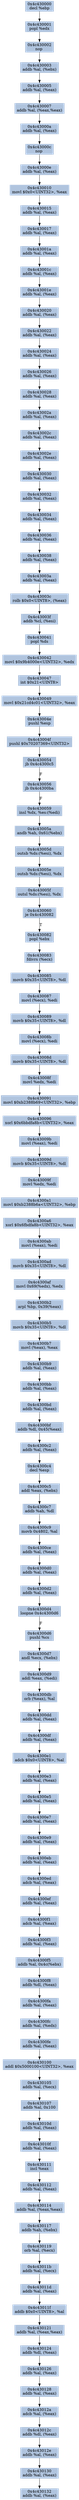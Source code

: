 digraph G {
node[shape=rectangle,style=filled,fillcolor=lightsteelblue,color=lightsteelblue]
bgcolor="transparent"
a0x4c430000decl_ebp[label="0x4c430000\ndecl %ebp"];
a0x4c430001popl_edx[label="0x4c430001\npopl %edx"];
a0x4c430002nop_[label="0x4c430002\nnop "];
a0x4c430003addb_al_ebx_[label="0x4c430003\naddb %al, (%ebx)"];
a0x4c430005addb_al_eax_[label="0x4c430005\naddb %al, (%eax)"];
a0x4c430007addb_al_eaxeax_[label="0x4c430007\naddb %al, (%eax,%eax)"];
a0x4c43000aaddb_al_eax_[label="0x4c43000a\naddb %al, (%eax)"];
a0x4c43000cnop_[label="0x4c43000c\nnop "];
a0x4c43000eaddb_al_eax_[label="0x4c43000e\naddb %al, (%eax)"];
a0x4c430010movl_0x0UINT32_eax[label="0x4c430010\nmovl $0x0<UINT32>, %eax"];
a0x4c430015addb_al_eax_[label="0x4c430015\naddb %al, (%eax)"];
a0x4c430017addb_al_eax_[label="0x4c430017\naddb %al, (%eax)"];
a0x4c43001aaddb_al_eax_[label="0x4c43001a\naddb %al, (%eax)"];
a0x4c43001caddb_al_eax_[label="0x4c43001c\naddb %al, (%eax)"];
a0x4c43001eaddb_al_eax_[label="0x4c43001e\naddb %al, (%eax)"];
a0x4c430020addb_al_eax_[label="0x4c430020\naddb %al, (%eax)"];
a0x4c430022addb_al_eax_[label="0x4c430022\naddb %al, (%eax)"];
a0x4c430024addb_al_eax_[label="0x4c430024\naddb %al, (%eax)"];
a0x4c430026addb_al_eax_[label="0x4c430026\naddb %al, (%eax)"];
a0x4c430028addb_al_eax_[label="0x4c430028\naddb %al, (%eax)"];
a0x4c43002aaddb_al_eax_[label="0x4c43002a\naddb %al, (%eax)"];
a0x4c43002caddb_al_eax_[label="0x4c43002c\naddb %al, (%eax)"];
a0x4c43002eaddb_al_eax_[label="0x4c43002e\naddb %al, (%eax)"];
a0x4c430030addb_al_eax_[label="0x4c430030\naddb %al, (%eax)"];
a0x4c430032addb_al_eax_[label="0x4c430032\naddb %al, (%eax)"];
a0x4c430034addb_al_eax_[label="0x4c430034\naddb %al, (%eax)"];
a0x4c430036addb_al_eax_[label="0x4c430036\naddb %al, (%eax)"];
a0x4c430038addb_al_eax_[label="0x4c430038\naddb %al, (%eax)"];
a0x4c43003aaddb_al_eax_[label="0x4c43003a\naddb %al, (%eax)"];
a0x4c43003crolb_0x0UINT8_eax_[label="0x4c43003c\nrolb $0x0<UINT8>, (%eax)"];
a0x4c43003faddb_cl_esi_[label="0x4c43003f\naddb %cl, (%esi)"];
a0x4c430041popl_ds[label="0x4c430041\npopl %ds"];
a0x4c430042movl_0x9b4000eUINT32_edx[label="0x4c430042\nmovl $0x9b4000e<UINT32>, %edx"];
a0x4c430047int_0x21UINT8[label="0x4c430047\nint $0x21<UINT8>"];
a0x4c430049movl_0x21cd4c01UINT32_eax[label="0x4c430049\nmovl $0x21cd4c01<UINT32>, %eax"];
a0x4c43004epushl_esp[label="0x4c43004e\npushl %esp"];
a0x4c43004fpushl_0x70207369UINT32[label="0x4c43004f\npushl $0x70207369<UINT32>"];
a0x4c430054jb_0x4c4300c5[label="0x4c430054\njb 0x4c4300c5"];
a0x4c430056jb_0x4c4300ba[label="0x4c430056\njb 0x4c4300ba"];
a0x4c430059insl_dx_es_edi_[label="0x4c430059\ninsl %dx, %es:(%edi)"];
a0x4c43005aandb_ah_0x61ebx_[label="0x4c43005a\nandb %ah, 0x61(%ebx)"];
a0x4c43005doutsb_ds_esi__dx[label="0x4c43005d\noutsb %ds:(%esi), %dx"];
a0x4c43005eoutsb_ds_esi__dx[label="0x4c43005e\noutsb %ds:(%esi), %dx"];
a0x4c43005foutsl_ds_esi__dx[label="0x4c43005f\noutsl %ds:(%esi), %dx"];
a0x4c430060je_0x4c430082[label="0x4c430060\nje 0x4c430082"];
a0x4c430082popl_ebx[label="0x4c430082\npopl %ebx"];
a0x4c430083fdivrs_ecx_[label="0x4c430083\nfdivrs (%ecx)"];
a0x4c430085movb_0x35UINT8_dl[label="0x4c430085\nmovb $0x35<UINT8>, %dl"];
a0x4c430087movl_ecx__edi[label="0x4c430087\nmovl (%ecx), %edi"];
a0x4c430089movb_0x35UINT8_dl[label="0x4c430089\nmovb $0x35<UINT8>, %dl"];
a0x4c43008bmovl_ecx__edi[label="0x4c43008b\nmovl (%ecx), %edi"];
a0x4c43008dmovb_0x35UINT8_dl[label="0x4c43008d\nmovb $0x35<UINT8>, %dl"];
a0x4c43008fmovl_edx_edi[label="0x4c43008f\nmovl %edx, %edi"];
a0x4c430091movl_0xb2388b69UINT32_ebp[label="0x4c430091\nmovl $0xb2388b69<UINT32>, %ebp"];
a0x4c430096xorl_0x6bbdfa8bUINT32_eax[label="0x4c430096\nxorl $0x6bbdfa8b<UINT32>, %eax"];
a0x4c43009bmovl_eax__edi[label="0x4c43009b\nmovl (%eax), %edi"];
a0x4c43009dmovb_0x35UINT8_dl[label="0x4c43009d\nmovb $0x35<UINT8>, %dl"];
a0x4c43009fmovl_edx_edi[label="0x4c43009f\nmovl %edx, %edi"];
a0x4c4300a1movl_0xb2388b6aUINT32_ebp[label="0x4c4300a1\nmovl $0xb2388b6a<UINT32>, %ebp"];
a0x4c4300a6xorl_0x6fbdfa8bUINT32_eax[label="0x4c4300a6\nxorl $0x6fbdfa8b<UINT32>, %eax"];
a0x4c4300abmovl_eax__edi[label="0x4c4300ab\nmovl (%eax), %edi"];
a0x4c4300admovb_0x35UINT8_dl[label="0x4c4300ad\nmovb $0x35<UINT8>, %dl"];
a0x4c4300afmovl_0x69edx__edx[label="0x4c4300af\nmovl 0x69(%edx), %edx"];
a0x4c4300b2arpl_bp_0x39eax_[label="0x4c4300b2\narpl %bp, 0x39(%eax)"];
a0x4c4300b5movb_0x35UINT8_dl[label="0x4c4300b5\nmovb $0x35<UINT8>, %dl"];
a0x4c4300b7movl_eax__eax[label="0x4c4300b7\nmovl (%eax), %eax"];
a0x4c4300b9addb_al_eax_[label="0x4c4300b9\naddb %al, (%eax)"];
a0x4c4300bbaddb_al_eax_[label="0x4c4300bb\naddb %al, (%eax)"];
a0x4c4300bdaddb_al_eax_[label="0x4c4300bd\naddb %al, (%eax)"];
a0x4c4300bfaddb_dl_0x45eax_[label="0x4c4300bf\naddb %dl, 0x45(%eax)"];
a0x4c4300c2addb_al_eax_[label="0x4c4300c2\naddb %al, (%eax)"];
a0x4c4300c4decl_esp[label="0x4c4300c4\ndecl %esp"];
a0x4c4300c5addl_eax_ebx_[label="0x4c4300c5\naddl %eax, (%ebx)"];
a0x4c4300c7addb_ah_dl[label="0x4c4300c7\naddb %ah, %dl"];
a0x4c4300c9movb_0x4802_al[label="0x4c4300c9\nmovb 0x4802, %al"];
a0x4c4300ceaddb_al_eax_[label="0x4c4300ce\naddb %al, (%eax)"];
a0x4c4300d0addb_al_eax_[label="0x4c4300d0\naddb %al, (%eax)"];
a0x4c4300d2addb_al_eax_[label="0x4c4300d2\naddb %al, (%eax)"];
a0x4c4300d4loopne_0x4c4300d6[label="0x4c4300d4\nloopne 0x4c4300d6"];
a0x4c4300d6pushl_cs[label="0x4c4300d6\npushl %cs"];
a0x4c4300d7andl_ecx_ebx_[label="0x4c4300d7\nandl %ecx, (%ebx)"];
a0x4c4300d9addl_eax_edi_[label="0x4c4300d9\naddl %eax, (%edi)"];
a0x4c4300dborb_eax__al[label="0x4c4300db\norb (%eax), %al"];
a0x4c4300ddaddb_al_eax_[label="0x4c4300dd\naddb %al, (%eax)"];
a0x4c4300dfaddb_al_eax_[label="0x4c4300df\naddb %al, (%eax)"];
a0x4c4300e1adcb_0x0UINT8_al[label="0x4c4300e1\nadcb $0x0<UINT8>, %al"];
a0x4c4300e3addb_al_eax_[label="0x4c4300e3\naddb %al, (%eax)"];
a0x4c4300e5addb_al_eax_[label="0x4c4300e5\naddb %al, (%eax)"];
a0x4c4300e7addb_al_eax_[label="0x4c4300e7\naddb %al, (%eax)"];
a0x4c4300e9addb_al_eax_[label="0x4c4300e9\naddb %al, (%eax)"];
a0x4c4300ebaddb_al_eax_[label="0x4c4300eb\naddb %al, (%eax)"];
a0x4c4300edadcb_al_eax_[label="0x4c4300ed\nadcb %al, (%eax)"];
a0x4c4300efaddb_al_eax_[label="0x4c4300ef\naddb %al, (%eax)"];
a0x4c4300f1adcb_al_eax_[label="0x4c4300f1\nadcb %al, (%eax)"];
a0x4c4300f3addb_al_eax_[label="0x4c4300f3\naddb %al, (%eax)"];
a0x4c4300f5addb_al_0x4cebx_[label="0x4c4300f5\naddb %al, 0x4c(%ebx)"];
a0x4c4300f8addb_dl_eax_[label="0x4c4300f8\naddb %dl, (%eax)"];
a0x4c4300faaddb_al_eax_[label="0x4c4300fa\naddb %al, (%eax)"];
a0x4c4300fcaddb_al_edx_[label="0x4c4300fc\naddb %al, (%edx)"];
a0x4c4300feaddb_al_eax_[label="0x4c4300fe\naddb %al, (%eax)"];
a0x4c430100addl_0x5000100UINT32_eax[label="0x4c430100\naddl $0x5000100<UINT32>, %eax"];
a0x4c430105addb_al_ecx_[label="0x4c430105\naddb %al, (%ecx)"];
a0x4c430107addb_al_0x100[label="0x4c430107\naddb %al, 0x100"];
a0x4c43010daddb_al_eax_[label="0x4c43010d\naddb %al, (%eax)"];
a0x4c43010faddb_al_eax_[label="0x4c43010f\naddb %al, (%eax)"];
a0x4c430111incl_eax[label="0x4c430111\nincl %eax"];
a0x4c430112addb_al_eax_[label="0x4c430112\naddb %al, (%eax)"];
a0x4c430114addb_al_eaxeax_[label="0x4c430114\naddb %al, (%eax,%eax)"];
a0x4c430117addb_ah_ebx_[label="0x4c430117\naddb %ah, (%ebx)"];
a0x4c430119orb_al_ecx_[label="0x4c430119\norb %al, (%ecx)"];
a0x4c43011baddb_al_ecx_[label="0x4c43011b\naddb %al, (%ecx)"];
a0x4c43011daddb_al_eax_[label="0x4c43011d\naddb %al, (%eax)"];
a0x4c43011faddb_0x0UINT8_al[label="0x4c43011f\naddb $0x0<UINT8>, %al"];
a0x4c430121addb_al_eaxeax_[label="0x4c430121\naddb %al, (%eax,%eax)"];
a0x4c430124addb_dl_eax_[label="0x4c430124\naddb %dl, (%eax)"];
a0x4c430126addb_al_eax_[label="0x4c430126\naddb %al, (%eax)"];
a0x4c430128addb_al_eax_[label="0x4c430128\naddb %al, (%eax)"];
a0x4c43012aadcb_al_eax_[label="0x4c43012a\nadcb %al, (%eax)"];
a0x4c43012caddb_dl_eax_[label="0x4c43012c\naddb %dl, (%eax)"];
a0x4c43012eaddb_al_eax_[label="0x4c43012e\naddb %al, (%eax)"];
a0x4c430130addb_al_eax_[label="0x4c430130\naddb %al, (%eax)"];
a0x4c430132addb_al_eax_[label="0x4c430132\naddb %al, (%eax)"];
a0x4c430000decl_ebp -> a0x4c430001popl_edx [color="#000000"];
a0x4c430001popl_edx -> a0x4c430002nop_ [color="#000000"];
a0x4c430002nop_ -> a0x4c430003addb_al_ebx_ [color="#000000"];
a0x4c430003addb_al_ebx_ -> a0x4c430005addb_al_eax_ [color="#000000"];
a0x4c430005addb_al_eax_ -> a0x4c430007addb_al_eaxeax_ [color="#000000"];
a0x4c430007addb_al_eaxeax_ -> a0x4c43000aaddb_al_eax_ [color="#000000"];
a0x4c43000aaddb_al_eax_ -> a0x4c43000cnop_ [color="#000000"];
a0x4c43000cnop_ -> a0x4c43000eaddb_al_eax_ [color="#000000"];
a0x4c43000eaddb_al_eax_ -> a0x4c430010movl_0x0UINT32_eax [color="#000000"];
a0x4c430010movl_0x0UINT32_eax -> a0x4c430015addb_al_eax_ [color="#000000"];
a0x4c430015addb_al_eax_ -> a0x4c430017addb_al_eax_ [color="#000000"];
a0x4c430017addb_al_eax_ -> a0x4c43001aaddb_al_eax_ [color="#000000"];
a0x4c43001aaddb_al_eax_ -> a0x4c43001caddb_al_eax_ [color="#000000"];
a0x4c43001caddb_al_eax_ -> a0x4c43001eaddb_al_eax_ [color="#000000"];
a0x4c43001eaddb_al_eax_ -> a0x4c430020addb_al_eax_ [color="#000000"];
a0x4c430020addb_al_eax_ -> a0x4c430022addb_al_eax_ [color="#000000"];
a0x4c430022addb_al_eax_ -> a0x4c430024addb_al_eax_ [color="#000000"];
a0x4c430024addb_al_eax_ -> a0x4c430026addb_al_eax_ [color="#000000"];
a0x4c430026addb_al_eax_ -> a0x4c430028addb_al_eax_ [color="#000000"];
a0x4c430028addb_al_eax_ -> a0x4c43002aaddb_al_eax_ [color="#000000"];
a0x4c43002aaddb_al_eax_ -> a0x4c43002caddb_al_eax_ [color="#000000"];
a0x4c43002caddb_al_eax_ -> a0x4c43002eaddb_al_eax_ [color="#000000"];
a0x4c43002eaddb_al_eax_ -> a0x4c430030addb_al_eax_ [color="#000000"];
a0x4c430030addb_al_eax_ -> a0x4c430032addb_al_eax_ [color="#000000"];
a0x4c430032addb_al_eax_ -> a0x4c430034addb_al_eax_ [color="#000000"];
a0x4c430034addb_al_eax_ -> a0x4c430036addb_al_eax_ [color="#000000"];
a0x4c430036addb_al_eax_ -> a0x4c430038addb_al_eax_ [color="#000000"];
a0x4c430038addb_al_eax_ -> a0x4c43003aaddb_al_eax_ [color="#000000"];
a0x4c43003aaddb_al_eax_ -> a0x4c43003crolb_0x0UINT8_eax_ [color="#000000"];
a0x4c43003crolb_0x0UINT8_eax_ -> a0x4c43003faddb_cl_esi_ [color="#000000"];
a0x4c43003faddb_cl_esi_ -> a0x4c430041popl_ds [color="#000000"];
a0x4c430041popl_ds -> a0x4c430042movl_0x9b4000eUINT32_edx [color="#000000"];
a0x4c430042movl_0x9b4000eUINT32_edx -> a0x4c430047int_0x21UINT8 [color="#000000"];
a0x4c430047int_0x21UINT8 -> a0x4c430049movl_0x21cd4c01UINT32_eax [color="#000000"];
a0x4c430049movl_0x21cd4c01UINT32_eax -> a0x4c43004epushl_esp [color="#000000"];
a0x4c43004epushl_esp -> a0x4c43004fpushl_0x70207369UINT32 [color="#000000"];
a0x4c43004fpushl_0x70207369UINT32 -> a0x4c430054jb_0x4c4300c5 [color="#000000"];
a0x4c430054jb_0x4c4300c5 -> a0x4c430056jb_0x4c4300ba [color="#000000",label="F"];
a0x4c430056jb_0x4c4300ba -> a0x4c430059insl_dx_es_edi_ [color="#000000",label="F"];
a0x4c430059insl_dx_es_edi_ -> a0x4c43005aandb_ah_0x61ebx_ [color="#000000"];
a0x4c43005aandb_ah_0x61ebx_ -> a0x4c43005doutsb_ds_esi__dx [color="#000000"];
a0x4c43005doutsb_ds_esi__dx -> a0x4c43005eoutsb_ds_esi__dx [color="#000000"];
a0x4c43005eoutsb_ds_esi__dx -> a0x4c43005foutsl_ds_esi__dx [color="#000000"];
a0x4c43005foutsl_ds_esi__dx -> a0x4c430060je_0x4c430082 [color="#000000"];
a0x4c430060je_0x4c430082 -> a0x4c430082popl_ebx [color="#000000",label="T"];
a0x4c430082popl_ebx -> a0x4c430083fdivrs_ecx_ [color="#000000"];
a0x4c430083fdivrs_ecx_ -> a0x4c430085movb_0x35UINT8_dl [color="#000000"];
a0x4c430085movb_0x35UINT8_dl -> a0x4c430087movl_ecx__edi [color="#000000"];
a0x4c430087movl_ecx__edi -> a0x4c430089movb_0x35UINT8_dl [color="#000000"];
a0x4c430089movb_0x35UINT8_dl -> a0x4c43008bmovl_ecx__edi [color="#000000"];
a0x4c43008bmovl_ecx__edi -> a0x4c43008dmovb_0x35UINT8_dl [color="#000000"];
a0x4c43008dmovb_0x35UINT8_dl -> a0x4c43008fmovl_edx_edi [color="#000000"];
a0x4c43008fmovl_edx_edi -> a0x4c430091movl_0xb2388b69UINT32_ebp [color="#000000"];
a0x4c430091movl_0xb2388b69UINT32_ebp -> a0x4c430096xorl_0x6bbdfa8bUINT32_eax [color="#000000"];
a0x4c430096xorl_0x6bbdfa8bUINT32_eax -> a0x4c43009bmovl_eax__edi [color="#000000"];
a0x4c43009bmovl_eax__edi -> a0x4c43009dmovb_0x35UINT8_dl [color="#000000"];
a0x4c43009dmovb_0x35UINT8_dl -> a0x4c43009fmovl_edx_edi [color="#000000"];
a0x4c43009fmovl_edx_edi -> a0x4c4300a1movl_0xb2388b6aUINT32_ebp [color="#000000"];
a0x4c4300a1movl_0xb2388b6aUINT32_ebp -> a0x4c4300a6xorl_0x6fbdfa8bUINT32_eax [color="#000000"];
a0x4c4300a6xorl_0x6fbdfa8bUINT32_eax -> a0x4c4300abmovl_eax__edi [color="#000000"];
a0x4c4300abmovl_eax__edi -> a0x4c4300admovb_0x35UINT8_dl [color="#000000"];
a0x4c4300admovb_0x35UINT8_dl -> a0x4c4300afmovl_0x69edx__edx [color="#000000"];
a0x4c4300afmovl_0x69edx__edx -> a0x4c4300b2arpl_bp_0x39eax_ [color="#000000"];
a0x4c4300b2arpl_bp_0x39eax_ -> a0x4c4300b5movb_0x35UINT8_dl [color="#000000"];
a0x4c4300b5movb_0x35UINT8_dl -> a0x4c4300b7movl_eax__eax [color="#000000"];
a0x4c4300b7movl_eax__eax -> a0x4c4300b9addb_al_eax_ [color="#000000"];
a0x4c4300b9addb_al_eax_ -> a0x4c4300bbaddb_al_eax_ [color="#000000"];
a0x4c4300bbaddb_al_eax_ -> a0x4c4300bdaddb_al_eax_ [color="#000000"];
a0x4c4300bdaddb_al_eax_ -> a0x4c4300bfaddb_dl_0x45eax_ [color="#000000"];
a0x4c4300bfaddb_dl_0x45eax_ -> a0x4c4300c2addb_al_eax_ [color="#000000"];
a0x4c4300c2addb_al_eax_ -> a0x4c4300c4decl_esp [color="#000000"];
a0x4c4300c4decl_esp -> a0x4c4300c5addl_eax_ebx_ [color="#000000"];
a0x4c4300c5addl_eax_ebx_ -> a0x4c4300c7addb_ah_dl [color="#000000"];
a0x4c4300c7addb_ah_dl -> a0x4c4300c9movb_0x4802_al [color="#000000"];
a0x4c4300c9movb_0x4802_al -> a0x4c4300ceaddb_al_eax_ [color="#000000"];
a0x4c4300ceaddb_al_eax_ -> a0x4c4300d0addb_al_eax_ [color="#000000"];
a0x4c4300d0addb_al_eax_ -> a0x4c4300d2addb_al_eax_ [color="#000000"];
a0x4c4300d2addb_al_eax_ -> a0x4c4300d4loopne_0x4c4300d6 [color="#000000"];
a0x4c4300d4loopne_0x4c4300d6 -> a0x4c4300d6pushl_cs [color="#000000",label="F"];
a0x4c4300d6pushl_cs -> a0x4c4300d7andl_ecx_ebx_ [color="#000000"];
a0x4c4300d7andl_ecx_ebx_ -> a0x4c4300d9addl_eax_edi_ [color="#000000"];
a0x4c4300d9addl_eax_edi_ -> a0x4c4300dborb_eax__al [color="#000000"];
a0x4c4300dborb_eax__al -> a0x4c4300ddaddb_al_eax_ [color="#000000"];
a0x4c4300ddaddb_al_eax_ -> a0x4c4300dfaddb_al_eax_ [color="#000000"];
a0x4c4300dfaddb_al_eax_ -> a0x4c4300e1adcb_0x0UINT8_al [color="#000000"];
a0x4c4300e1adcb_0x0UINT8_al -> a0x4c4300e3addb_al_eax_ [color="#000000"];
a0x4c4300e3addb_al_eax_ -> a0x4c4300e5addb_al_eax_ [color="#000000"];
a0x4c4300e5addb_al_eax_ -> a0x4c4300e7addb_al_eax_ [color="#000000"];
a0x4c4300e7addb_al_eax_ -> a0x4c4300e9addb_al_eax_ [color="#000000"];
a0x4c4300e9addb_al_eax_ -> a0x4c4300ebaddb_al_eax_ [color="#000000"];
a0x4c4300ebaddb_al_eax_ -> a0x4c4300edadcb_al_eax_ [color="#000000"];
a0x4c4300edadcb_al_eax_ -> a0x4c4300efaddb_al_eax_ [color="#000000"];
a0x4c4300efaddb_al_eax_ -> a0x4c4300f1adcb_al_eax_ [color="#000000"];
a0x4c4300f1adcb_al_eax_ -> a0x4c4300f3addb_al_eax_ [color="#000000"];
a0x4c4300f3addb_al_eax_ -> a0x4c4300f5addb_al_0x4cebx_ [color="#000000"];
a0x4c4300f5addb_al_0x4cebx_ -> a0x4c4300f8addb_dl_eax_ [color="#000000"];
a0x4c4300f8addb_dl_eax_ -> a0x4c4300faaddb_al_eax_ [color="#000000"];
a0x4c4300faaddb_al_eax_ -> a0x4c4300fcaddb_al_edx_ [color="#000000"];
a0x4c4300fcaddb_al_edx_ -> a0x4c4300feaddb_al_eax_ [color="#000000"];
a0x4c4300feaddb_al_eax_ -> a0x4c430100addl_0x5000100UINT32_eax [color="#000000"];
a0x4c430100addl_0x5000100UINT32_eax -> a0x4c430105addb_al_ecx_ [color="#000000"];
a0x4c430105addb_al_ecx_ -> a0x4c430107addb_al_0x100 [color="#000000"];
a0x4c430107addb_al_0x100 -> a0x4c43010daddb_al_eax_ [color="#000000"];
a0x4c43010daddb_al_eax_ -> a0x4c43010faddb_al_eax_ [color="#000000"];
a0x4c43010faddb_al_eax_ -> a0x4c430111incl_eax [color="#000000"];
a0x4c430111incl_eax -> a0x4c430112addb_al_eax_ [color="#000000"];
a0x4c430112addb_al_eax_ -> a0x4c430114addb_al_eaxeax_ [color="#000000"];
a0x4c430114addb_al_eaxeax_ -> a0x4c430117addb_ah_ebx_ [color="#000000"];
a0x4c430117addb_ah_ebx_ -> a0x4c430119orb_al_ecx_ [color="#000000"];
a0x4c430119orb_al_ecx_ -> a0x4c43011baddb_al_ecx_ [color="#000000"];
a0x4c43011baddb_al_ecx_ -> a0x4c43011daddb_al_eax_ [color="#000000"];
a0x4c43011daddb_al_eax_ -> a0x4c43011faddb_0x0UINT8_al [color="#000000"];
a0x4c43011faddb_0x0UINT8_al -> a0x4c430121addb_al_eaxeax_ [color="#000000"];
a0x4c430121addb_al_eaxeax_ -> a0x4c430124addb_dl_eax_ [color="#000000"];
a0x4c430124addb_dl_eax_ -> a0x4c430126addb_al_eax_ [color="#000000"];
a0x4c430126addb_al_eax_ -> a0x4c430128addb_al_eax_ [color="#000000"];
a0x4c430128addb_al_eax_ -> a0x4c43012aadcb_al_eax_ [color="#000000"];
a0x4c43012aadcb_al_eax_ -> a0x4c43012caddb_dl_eax_ [color="#000000"];
a0x4c43012caddb_dl_eax_ -> a0x4c43012eaddb_al_eax_ [color="#000000"];
a0x4c43012eaddb_al_eax_ -> a0x4c430130addb_al_eax_ [color="#000000"];
a0x4c430130addb_al_eax_ -> a0x4c430132addb_al_eax_ [color="#000000"];
}
